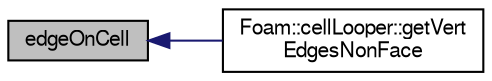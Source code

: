 digraph "edgeOnCell"
{
  bgcolor="transparent";
  edge [fontname="FreeSans",fontsize="10",labelfontname="FreeSans",labelfontsize="10"];
  node [fontname="FreeSans",fontsize="10",shape=record];
  rankdir="LR";
  Node1 [label="edgeOnCell",height=0.2,width=0.4,color="black", fillcolor="grey75", style="filled" fontcolor="black"];
  Node1 -> Node2 [dir="back",color="midnightblue",fontsize="10",style="solid",fontname="FreeSans"];
  Node2 [label="Foam::cellLooper::getVert\lEdgesNonFace",height=0.2,width=0.4,color="black",URL="$a00204.html#a1d38675953640be983e191e984181272",tooltip="Get edges (on cell) connected to vertI which are not on faceI. "];
}
